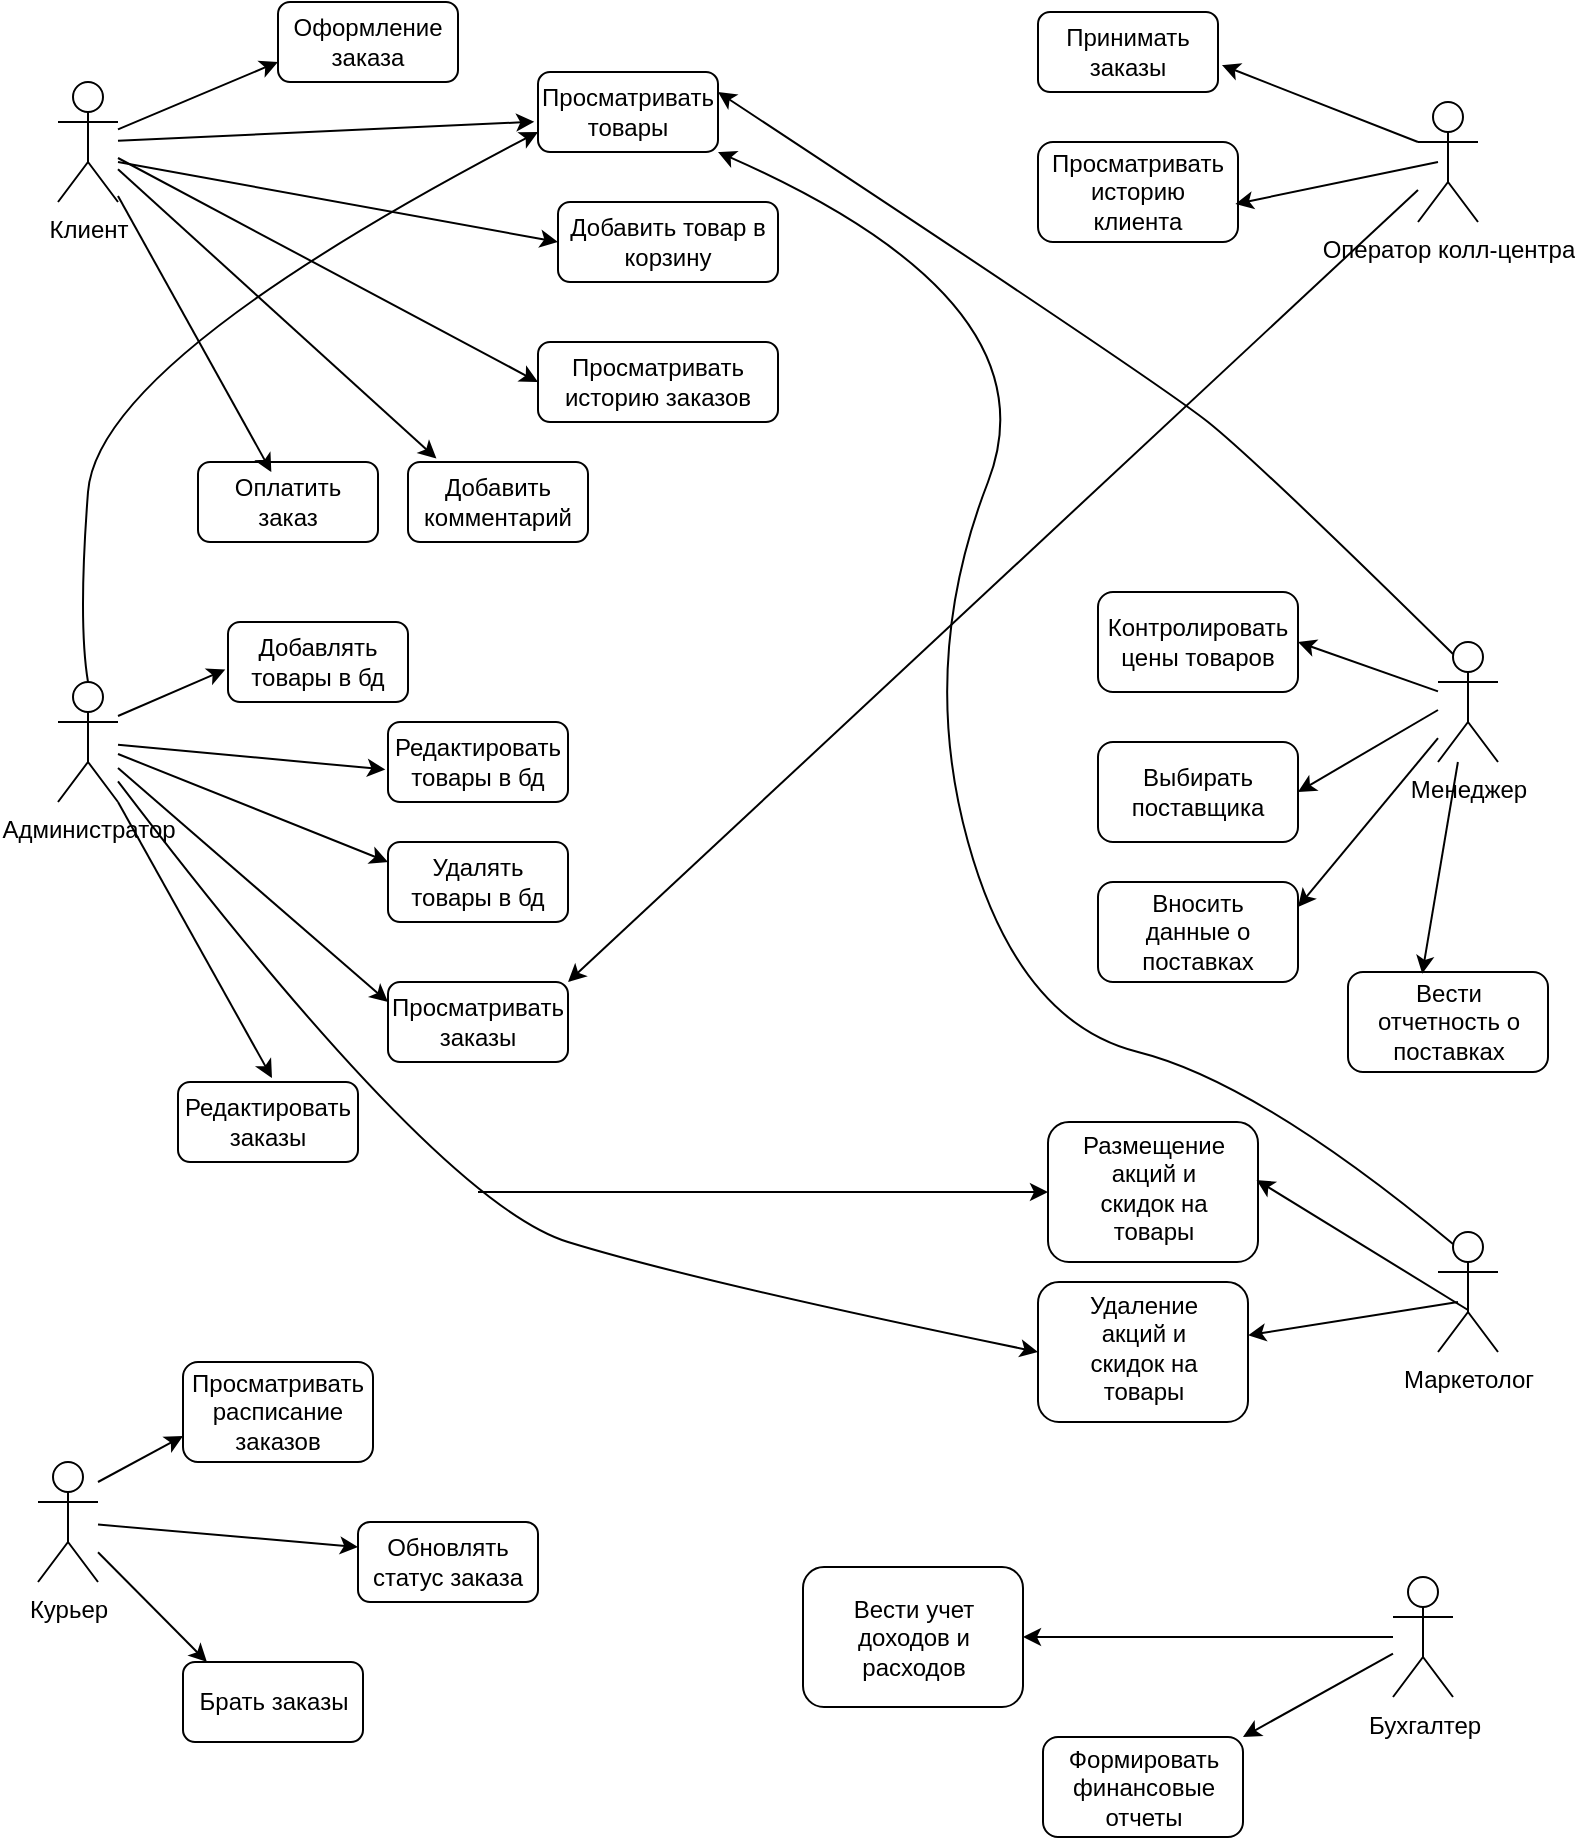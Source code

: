 <mxfile version="24.2.5" type="github">
  <diagram name="Страница — 1" id="0PVnzQx3ky1tQaYyZT1H">
    <mxGraphModel dx="1393" dy="766" grid="1" gridSize="10" guides="1" tooltips="1" connect="1" arrows="1" fold="1" page="1" pageScale="1" pageWidth="827" pageHeight="1169" math="0" shadow="0">
      <root>
        <mxCell id="0" />
        <mxCell id="1" parent="0" />
        <mxCell id="_8XfiZlyQRfRLCPI8ml1-1" value="Клиент" style="shape=umlActor;verticalLabelPosition=bottom;verticalAlign=top;html=1;outlineConnect=0;" parent="1" vertex="1">
          <mxGeometry x="50" y="50" width="30" height="60" as="geometry" />
        </mxCell>
        <mxCell id="_8XfiZlyQRfRLCPI8ml1-4" value="Курьер" style="shape=umlActor;verticalLabelPosition=bottom;verticalAlign=top;html=1;outlineConnect=0;" parent="1" vertex="1">
          <mxGeometry x="40" y="740" width="30" height="60" as="geometry" />
        </mxCell>
        <mxCell id="_8XfiZlyQRfRLCPI8ml1-5" value="Администратор" style="shape=umlActor;verticalLabelPosition=bottom;verticalAlign=top;html=1;outlineConnect=0;" parent="1" vertex="1">
          <mxGeometry x="50" y="350" width="30" height="60" as="geometry" />
        </mxCell>
        <mxCell id="_8XfiZlyQRfRLCPI8ml1-6" value="Оператор колл-центра" style="shape=umlActor;verticalLabelPosition=bottom;verticalAlign=top;html=1;outlineConnect=0;" parent="1" vertex="1">
          <mxGeometry x="730" y="60" width="30" height="60" as="geometry" />
        </mxCell>
        <mxCell id="_8XfiZlyQRfRLCPI8ml1-7" value="Менеджер" style="shape=umlActor;verticalLabelPosition=bottom;verticalAlign=top;html=1;outlineConnect=0;" parent="1" vertex="1">
          <mxGeometry x="740" y="330" width="30" height="60" as="geometry" />
        </mxCell>
        <mxCell id="_8XfiZlyQRfRLCPI8ml1-8" value="Маркетолог" style="shape=umlActor;verticalLabelPosition=bottom;verticalAlign=top;html=1;outlineConnect=0;" parent="1" vertex="1">
          <mxGeometry x="740" y="625" width="30" height="60" as="geometry" />
        </mxCell>
        <mxCell id="_8XfiZlyQRfRLCPI8ml1-9" value="Бухгалтер" style="shape=umlActor;verticalLabelPosition=bottom;verticalAlign=top;html=1;outlineConnect=0;" parent="1" vertex="1">
          <mxGeometry x="717.5" y="797.5" width="30" height="60" as="geometry" />
        </mxCell>
        <mxCell id="_8XfiZlyQRfRLCPI8ml1-10" value="" style="rounded=1;whiteSpace=wrap;html=1;" parent="1" vertex="1">
          <mxGeometry x="160" y="10" width="90" height="40" as="geometry" />
        </mxCell>
        <mxCell id="_8XfiZlyQRfRLCPI8ml1-11" value="Оформление заказа" style="text;html=1;align=center;verticalAlign=middle;whiteSpace=wrap;rounded=0;" parent="1" vertex="1">
          <mxGeometry x="175" y="15" width="60" height="30" as="geometry" />
        </mxCell>
        <mxCell id="_8XfiZlyQRfRLCPI8ml1-12" value="" style="rounded=1;whiteSpace=wrap;html=1;" parent="1" vertex="1">
          <mxGeometry x="290" y="45" width="90" height="40" as="geometry" />
        </mxCell>
        <mxCell id="_8XfiZlyQRfRLCPI8ml1-13" value="Просматривать товары" style="text;html=1;align=center;verticalAlign=middle;whiteSpace=wrap;rounded=0;" parent="1" vertex="1">
          <mxGeometry x="305" y="50" width="60" height="30" as="geometry" />
        </mxCell>
        <mxCell id="_8XfiZlyQRfRLCPI8ml1-14" value="" style="rounded=1;whiteSpace=wrap;html=1;" parent="1" vertex="1">
          <mxGeometry x="225" y="240" width="90" height="40" as="geometry" />
        </mxCell>
        <mxCell id="_8XfiZlyQRfRLCPI8ml1-15" value="Добавить комментарий" style="text;html=1;align=center;verticalAlign=middle;whiteSpace=wrap;rounded=0;" parent="1" vertex="1">
          <mxGeometry x="240" y="245" width="60" height="30" as="geometry" />
        </mxCell>
        <mxCell id="_8XfiZlyQRfRLCPI8ml1-16" value="" style="rounded=1;whiteSpace=wrap;html=1;" parent="1" vertex="1">
          <mxGeometry x="120" y="240" width="90" height="40" as="geometry" />
        </mxCell>
        <mxCell id="_8XfiZlyQRfRLCPI8ml1-17" value="Оплатить заказ" style="text;html=1;align=center;verticalAlign=middle;whiteSpace=wrap;rounded=0;" parent="1" vertex="1">
          <mxGeometry x="135" y="245" width="60" height="30" as="geometry" />
        </mxCell>
        <mxCell id="_8XfiZlyQRfRLCPI8ml1-18" value="Просматривать историю заказов" style="rounded=1;whiteSpace=wrap;html=1;" parent="1" vertex="1">
          <mxGeometry x="290" y="180" width="120" height="40" as="geometry" />
        </mxCell>
        <mxCell id="_8XfiZlyQRfRLCPI8ml1-20" value="" style="rounded=1;whiteSpace=wrap;html=1;" parent="1" vertex="1">
          <mxGeometry x="300" y="110" width="110" height="40" as="geometry" />
        </mxCell>
        <mxCell id="_8XfiZlyQRfRLCPI8ml1-21" value="Добавить товар в корзину" style="text;html=1;align=center;verticalAlign=middle;whiteSpace=wrap;rounded=0;" parent="1" vertex="1">
          <mxGeometry x="305" y="115" width="100" height="30" as="geometry" />
        </mxCell>
        <mxCell id="_8XfiZlyQRfRLCPI8ml1-22" value="" style="endArrow=classic;html=1;rounded=0;entryX=0;entryY=0.75;entryDx=0;entryDy=0;" parent="1" source="_8XfiZlyQRfRLCPI8ml1-1" target="_8XfiZlyQRfRLCPI8ml1-10" edge="1">
          <mxGeometry width="50" height="50" relative="1" as="geometry">
            <mxPoint x="190" y="210" as="sourcePoint" />
            <mxPoint x="240" y="160" as="targetPoint" />
          </mxGeometry>
        </mxCell>
        <mxCell id="_8XfiZlyQRfRLCPI8ml1-23" value="" style="endArrow=classic;html=1;rounded=0;entryX=-0.021;entryY=0.622;entryDx=0;entryDy=0;entryPerimeter=0;" parent="1" source="_8XfiZlyQRfRLCPI8ml1-1" target="_8XfiZlyQRfRLCPI8ml1-12" edge="1">
          <mxGeometry width="50" height="50" relative="1" as="geometry">
            <mxPoint x="90" y="84" as="sourcePoint" />
            <mxPoint x="170" y="50" as="targetPoint" />
          </mxGeometry>
        </mxCell>
        <mxCell id="_8XfiZlyQRfRLCPI8ml1-24" value="" style="endArrow=classic;html=1;rounded=0;entryX=0;entryY=0.5;entryDx=0;entryDy=0;" parent="1" target="_8XfiZlyQRfRLCPI8ml1-20" edge="1">
          <mxGeometry width="50" height="50" relative="1" as="geometry">
            <mxPoint x="80" y="90" as="sourcePoint" />
            <mxPoint x="180" y="60" as="targetPoint" />
          </mxGeometry>
        </mxCell>
        <mxCell id="_8XfiZlyQRfRLCPI8ml1-25" value="" style="endArrow=classic;html=1;rounded=0;entryX=0;entryY=0.5;entryDx=0;entryDy=0;" parent="1" source="_8XfiZlyQRfRLCPI8ml1-1" target="_8XfiZlyQRfRLCPI8ml1-18" edge="1">
          <mxGeometry width="50" height="50" relative="1" as="geometry">
            <mxPoint x="110" y="104" as="sourcePoint" />
            <mxPoint x="190" y="70" as="targetPoint" />
          </mxGeometry>
        </mxCell>
        <mxCell id="_8XfiZlyQRfRLCPI8ml1-26" value="" style="endArrow=classic;html=1;rounded=0;entryX=0.158;entryY=-0.044;entryDx=0;entryDy=0;entryPerimeter=0;" parent="1" source="_8XfiZlyQRfRLCPI8ml1-1" target="_8XfiZlyQRfRLCPI8ml1-14" edge="1">
          <mxGeometry width="50" height="50" relative="1" as="geometry">
            <mxPoint x="120" y="114" as="sourcePoint" />
            <mxPoint x="200" y="80" as="targetPoint" />
          </mxGeometry>
        </mxCell>
        <mxCell id="_8XfiZlyQRfRLCPI8ml1-27" value="" style="endArrow=classic;html=1;rounded=0;" parent="1" source="_8XfiZlyQRfRLCPI8ml1-1" target="_8XfiZlyQRfRLCPI8ml1-17" edge="1">
          <mxGeometry width="50" height="50" relative="1" as="geometry">
            <mxPoint x="130" y="124" as="sourcePoint" />
            <mxPoint x="210" y="90" as="targetPoint" />
          </mxGeometry>
        </mxCell>
        <mxCell id="_8XfiZlyQRfRLCPI8ml1-28" value="" style="rounded=1;whiteSpace=wrap;html=1;" parent="1" vertex="1">
          <mxGeometry x="135" y="320" width="90" height="40" as="geometry" />
        </mxCell>
        <mxCell id="_8XfiZlyQRfRLCPI8ml1-29" value="Добавлять товары в бд" style="text;html=1;align=center;verticalAlign=middle;whiteSpace=wrap;rounded=0;" parent="1" vertex="1">
          <mxGeometry x="140" y="325" width="80" height="30" as="geometry" />
        </mxCell>
        <mxCell id="_8XfiZlyQRfRLCPI8ml1-30" value="" style="rounded=1;whiteSpace=wrap;html=1;" parent="1" vertex="1">
          <mxGeometry x="215" y="370" width="90" height="40" as="geometry" />
        </mxCell>
        <mxCell id="_8XfiZlyQRfRLCPI8ml1-31" value="Редактировать товары в бд" style="text;html=1;align=center;verticalAlign=middle;whiteSpace=wrap;rounded=0;" parent="1" vertex="1">
          <mxGeometry x="225" y="375" width="70" height="30" as="geometry" />
        </mxCell>
        <mxCell id="_8XfiZlyQRfRLCPI8ml1-32" value="" style="rounded=1;whiteSpace=wrap;html=1;" parent="1" vertex="1">
          <mxGeometry x="215" y="430" width="90" height="40" as="geometry" />
        </mxCell>
        <mxCell id="_8XfiZlyQRfRLCPI8ml1-33" value="Удалять товары в бд" style="text;html=1;align=center;verticalAlign=middle;whiteSpace=wrap;rounded=0;" parent="1" vertex="1">
          <mxGeometry x="220" y="435" width="80" height="30" as="geometry" />
        </mxCell>
        <mxCell id="_8XfiZlyQRfRLCPI8ml1-34" value="" style="rounded=1;whiteSpace=wrap;html=1;" parent="1" vertex="1">
          <mxGeometry x="215" y="500" width="90" height="40" as="geometry" />
        </mxCell>
        <mxCell id="_8XfiZlyQRfRLCPI8ml1-35" value="Просматривать заказы" style="text;html=1;align=center;verticalAlign=middle;whiteSpace=wrap;rounded=0;" parent="1" vertex="1">
          <mxGeometry x="230" y="505" width="60" height="30" as="geometry" />
        </mxCell>
        <mxCell id="_8XfiZlyQRfRLCPI8ml1-36" value="" style="rounded=1;whiteSpace=wrap;html=1;" parent="1" vertex="1">
          <mxGeometry x="110" y="550" width="90" height="40" as="geometry" />
        </mxCell>
        <mxCell id="_8XfiZlyQRfRLCPI8ml1-38" value="Редактировать заказы" style="text;html=1;align=center;verticalAlign=middle;whiteSpace=wrap;rounded=0;" parent="1" vertex="1">
          <mxGeometry x="125" y="555" width="60" height="30" as="geometry" />
        </mxCell>
        <mxCell id="_8XfiZlyQRfRLCPI8ml1-39" value="" style="rounded=1;whiteSpace=wrap;html=1;" parent="1" vertex="1">
          <mxGeometry x="112.5" y="690" width="95" height="50" as="geometry" />
        </mxCell>
        <mxCell id="_8XfiZlyQRfRLCPI8ml1-40" value="Просматривать расписание заказов" style="text;html=1;align=center;verticalAlign=middle;whiteSpace=wrap;rounded=0;" parent="1" vertex="1">
          <mxGeometry x="130" y="700" width="60" height="30" as="geometry" />
        </mxCell>
        <mxCell id="_8XfiZlyQRfRLCPI8ml1-41" value="" style="rounded=1;whiteSpace=wrap;html=1;" parent="1" vertex="1">
          <mxGeometry x="200" y="770" width="90" height="40" as="geometry" />
        </mxCell>
        <mxCell id="_8XfiZlyQRfRLCPI8ml1-42" value="Обновлять статус заказа" style="text;html=1;align=center;verticalAlign=middle;whiteSpace=wrap;rounded=0;" parent="1" vertex="1">
          <mxGeometry x="200" y="775" width="90" height="30" as="geometry" />
        </mxCell>
        <mxCell id="_8XfiZlyQRfRLCPI8ml1-43" value="Брать заказы" style="rounded=1;whiteSpace=wrap;html=1;" parent="1" vertex="1">
          <mxGeometry x="112.5" y="840" width="90" height="40" as="geometry" />
        </mxCell>
        <mxCell id="_8XfiZlyQRfRLCPI8ml1-47" value="" style="endArrow=classic;html=1;rounded=0;" parent="1" edge="1">
          <mxGeometry width="50" height="50" relative="1" as="geometry">
            <mxPoint x="80" y="410" as="sourcePoint" />
            <mxPoint x="157" y="548" as="targetPoint" />
          </mxGeometry>
        </mxCell>
        <mxCell id="_8XfiZlyQRfRLCPI8ml1-48" value="" style="endArrow=classic;html=1;rounded=0;entryX=-0.015;entryY=0.594;entryDx=0;entryDy=0;entryPerimeter=0;" parent="1" target="_8XfiZlyQRfRLCPI8ml1-28" edge="1">
          <mxGeometry width="50" height="50" relative="1" as="geometry">
            <mxPoint x="80" y="367" as="sourcePoint" />
            <mxPoint x="157" y="505" as="targetPoint" />
          </mxGeometry>
        </mxCell>
        <mxCell id="_8XfiZlyQRfRLCPI8ml1-49" value="" style="endArrow=classic;html=1;rounded=0;entryX=-0.015;entryY=0.594;entryDx=0;entryDy=0;entryPerimeter=0;" parent="1" source="_8XfiZlyQRfRLCPI8ml1-5" target="_8XfiZlyQRfRLCPI8ml1-30" edge="1">
          <mxGeometry width="50" height="50" relative="1" as="geometry">
            <mxPoint x="90" y="377" as="sourcePoint" />
            <mxPoint x="144" y="354" as="targetPoint" />
          </mxGeometry>
        </mxCell>
        <mxCell id="_8XfiZlyQRfRLCPI8ml1-50" value="" style="endArrow=classic;html=1;rounded=0;entryX=0;entryY=0.25;entryDx=0;entryDy=0;" parent="1" source="_8XfiZlyQRfRLCPI8ml1-5" target="_8XfiZlyQRfRLCPI8ml1-32" edge="1">
          <mxGeometry width="50" height="50" relative="1" as="geometry">
            <mxPoint x="100" y="387" as="sourcePoint" />
            <mxPoint x="154" y="364" as="targetPoint" />
          </mxGeometry>
        </mxCell>
        <mxCell id="_8XfiZlyQRfRLCPI8ml1-51" value="" style="endArrow=classic;html=1;rounded=0;entryX=0;entryY=0.25;entryDx=0;entryDy=0;" parent="1" source="_8XfiZlyQRfRLCPI8ml1-5" target="_8XfiZlyQRfRLCPI8ml1-34" edge="1">
          <mxGeometry width="50" height="50" relative="1" as="geometry">
            <mxPoint x="110" y="397" as="sourcePoint" />
            <mxPoint x="164" y="374" as="targetPoint" />
          </mxGeometry>
        </mxCell>
        <mxCell id="_8XfiZlyQRfRLCPI8ml1-52" value="" style="endArrow=classic;html=1;rounded=0;entryX=-0.015;entryY=0.594;entryDx=0;entryDy=0;entryPerimeter=0;" parent="1" edge="1">
          <mxGeometry width="50" height="50" relative="1" as="geometry">
            <mxPoint x="70" y="750" as="sourcePoint" />
            <mxPoint x="112.5" y="727" as="targetPoint" />
          </mxGeometry>
        </mxCell>
        <mxCell id="_8XfiZlyQRfRLCPI8ml1-53" value="" style="endArrow=classic;html=1;rounded=0;entryX=0;entryY=0.25;entryDx=0;entryDy=0;" parent="1" source="_8XfiZlyQRfRLCPI8ml1-4" target="_8XfiZlyQRfRLCPI8ml1-42" edge="1">
          <mxGeometry width="50" height="50" relative="1" as="geometry">
            <mxPoint x="80" y="760" as="sourcePoint" />
            <mxPoint x="122.5" y="737" as="targetPoint" />
          </mxGeometry>
        </mxCell>
        <mxCell id="_8XfiZlyQRfRLCPI8ml1-54" value="" style="endArrow=classic;html=1;rounded=0;entryX=0.133;entryY=0;entryDx=0;entryDy=0;entryPerimeter=0;" parent="1" source="_8XfiZlyQRfRLCPI8ml1-4" target="_8XfiZlyQRfRLCPI8ml1-43" edge="1">
          <mxGeometry width="50" height="50" relative="1" as="geometry">
            <mxPoint x="90" y="770" as="sourcePoint" />
            <mxPoint x="132.5" y="747" as="targetPoint" />
          </mxGeometry>
        </mxCell>
        <mxCell id="_8XfiZlyQRfRLCPI8ml1-55" value="" style="rounded=1;whiteSpace=wrap;html=1;" parent="1" vertex="1">
          <mxGeometry x="540" y="15" width="90" height="40" as="geometry" />
        </mxCell>
        <mxCell id="_8XfiZlyQRfRLCPI8ml1-56" value="Принимать заказы" style="text;html=1;align=center;verticalAlign=middle;whiteSpace=wrap;rounded=0;" parent="1" vertex="1">
          <mxGeometry x="555" y="20" width="60" height="30" as="geometry" />
        </mxCell>
        <mxCell id="_8XfiZlyQRfRLCPI8ml1-59" value="" style="endArrow=classic;html=1;rounded=0;entryX=1;entryY=0;entryDx=0;entryDy=0;" parent="1" source="_8XfiZlyQRfRLCPI8ml1-6" target="_8XfiZlyQRfRLCPI8ml1-34" edge="1">
          <mxGeometry width="50" height="50" relative="1" as="geometry">
            <mxPoint x="500" y="260" as="sourcePoint" />
            <mxPoint x="550" y="210" as="targetPoint" />
          </mxGeometry>
        </mxCell>
        <mxCell id="_8XfiZlyQRfRLCPI8ml1-60" value="" style="rounded=1;whiteSpace=wrap;html=1;" parent="1" vertex="1">
          <mxGeometry x="540" y="80" width="100" height="50" as="geometry" />
        </mxCell>
        <mxCell id="_8XfiZlyQRfRLCPI8ml1-61" value="Просматривать историю клиента" style="text;html=1;align=center;verticalAlign=middle;whiteSpace=wrap;rounded=0;" parent="1" vertex="1">
          <mxGeometry x="560" y="90" width="60" height="30" as="geometry" />
        </mxCell>
        <mxCell id="_8XfiZlyQRfRLCPI8ml1-63" value="" style="endArrow=classic;html=1;rounded=0;entryX=1.022;entryY=0.664;entryDx=0;entryDy=0;entryPerimeter=0;exitX=0;exitY=0.333;exitDx=0;exitDy=0;exitPerimeter=0;" parent="1" source="_8XfiZlyQRfRLCPI8ml1-6" target="_8XfiZlyQRfRLCPI8ml1-55" edge="1">
          <mxGeometry width="50" height="50" relative="1" as="geometry">
            <mxPoint x="500" y="210" as="sourcePoint" />
            <mxPoint x="550" y="160" as="targetPoint" />
          </mxGeometry>
        </mxCell>
        <mxCell id="_8XfiZlyQRfRLCPI8ml1-64" value="" style="endArrow=classic;html=1;rounded=0;entryX=0.987;entryY=0.62;entryDx=0;entryDy=0;entryPerimeter=0;exitX=0;exitY=0.333;exitDx=0;exitDy=0;exitPerimeter=0;" parent="1" target="_8XfiZlyQRfRLCPI8ml1-60" edge="1">
          <mxGeometry width="50" height="50" relative="1" as="geometry">
            <mxPoint x="740" y="90" as="sourcePoint" />
            <mxPoint x="642" y="52" as="targetPoint" />
          </mxGeometry>
        </mxCell>
        <mxCell id="_8XfiZlyQRfRLCPI8ml1-65" value="Контролировать цены товаров" style="rounded=1;whiteSpace=wrap;html=1;" parent="1" vertex="1">
          <mxGeometry x="570" y="305" width="100" height="50" as="geometry" />
        </mxCell>
        <mxCell id="_8XfiZlyQRfRLCPI8ml1-67" value="" style="rounded=1;whiteSpace=wrap;html=1;" parent="1" vertex="1">
          <mxGeometry x="570" y="380" width="100" height="50" as="geometry" />
        </mxCell>
        <mxCell id="_8XfiZlyQRfRLCPI8ml1-68" value="Выбирать поставщика" style="text;html=1;align=center;verticalAlign=middle;whiteSpace=wrap;rounded=0;" parent="1" vertex="1">
          <mxGeometry x="590" y="390" width="60" height="30" as="geometry" />
        </mxCell>
        <mxCell id="_8XfiZlyQRfRLCPI8ml1-70" value="" style="rounded=1;whiteSpace=wrap;html=1;" parent="1" vertex="1">
          <mxGeometry x="570" y="450" width="100" height="50" as="geometry" />
        </mxCell>
        <mxCell id="_8XfiZlyQRfRLCPI8ml1-71" value="Вносить данные о поставках" style="text;html=1;align=center;verticalAlign=middle;whiteSpace=wrap;rounded=0;" parent="1" vertex="1">
          <mxGeometry x="590" y="460" width="60" height="30" as="geometry" />
        </mxCell>
        <mxCell id="_8XfiZlyQRfRLCPI8ml1-72" value="" style="rounded=1;whiteSpace=wrap;html=1;" parent="1" vertex="1">
          <mxGeometry x="695" y="495" width="100" height="50" as="geometry" />
        </mxCell>
        <mxCell id="_8XfiZlyQRfRLCPI8ml1-73" value="Вести отчетность о поставках" style="text;html=1;align=center;verticalAlign=middle;whiteSpace=wrap;rounded=0;" parent="1" vertex="1">
          <mxGeometry x="707.5" y="505" width="75" height="30" as="geometry" />
        </mxCell>
        <mxCell id="_8XfiZlyQRfRLCPI8ml1-74" value="" style="rounded=1;whiteSpace=wrap;html=1;" parent="1" vertex="1">
          <mxGeometry x="545" y="570" width="105" height="70" as="geometry" />
        </mxCell>
        <mxCell id="_8XfiZlyQRfRLCPI8ml1-75" value="Размещение акций и скидок на товары" style="text;html=1;align=center;verticalAlign=middle;whiteSpace=wrap;rounded=0;" parent="1" vertex="1">
          <mxGeometry x="567.5" y="590" width="60" height="25" as="geometry" />
        </mxCell>
        <mxCell id="_8XfiZlyQRfRLCPI8ml1-79" value="" style="rounded=1;whiteSpace=wrap;html=1;" parent="1" vertex="1">
          <mxGeometry x="422.5" y="792.5" width="110" height="70" as="geometry" />
        </mxCell>
        <mxCell id="_8XfiZlyQRfRLCPI8ml1-80" value="Вести учет доходов и расходов" style="text;html=1;align=center;verticalAlign=middle;whiteSpace=wrap;rounded=0;" parent="1" vertex="1">
          <mxGeometry x="437.5" y="812.5" width="80" height="30" as="geometry" />
        </mxCell>
        <mxCell id="_8XfiZlyQRfRLCPI8ml1-82" value="" style="rounded=1;whiteSpace=wrap;html=1;" parent="1" vertex="1">
          <mxGeometry x="542.5" y="877.5" width="100" height="50" as="geometry" />
        </mxCell>
        <mxCell id="_8XfiZlyQRfRLCPI8ml1-83" value="Формировать финансовые отчеты" style="text;html=1;align=center;verticalAlign=middle;whiteSpace=wrap;rounded=0;" parent="1" vertex="1">
          <mxGeometry x="562.5" y="887.5" width="60" height="30" as="geometry" />
        </mxCell>
        <mxCell id="_8XfiZlyQRfRLCPI8ml1-84" value="" style="endArrow=classic;html=1;rounded=0;entryX=1;entryY=0.5;entryDx=0;entryDy=0;" parent="1" source="_8XfiZlyQRfRLCPI8ml1-7" target="_8XfiZlyQRfRLCPI8ml1-65" edge="1">
          <mxGeometry width="50" height="50" relative="1" as="geometry">
            <mxPoint x="430" y="380" as="sourcePoint" />
            <mxPoint x="480" y="330" as="targetPoint" />
          </mxGeometry>
        </mxCell>
        <mxCell id="_8XfiZlyQRfRLCPI8ml1-85" value="" style="endArrow=classic;html=1;rounded=0;entryX=1;entryY=0.5;entryDx=0;entryDy=0;" parent="1" target="_8XfiZlyQRfRLCPI8ml1-67" edge="1">
          <mxGeometry width="50" height="50" relative="1" as="geometry">
            <mxPoint x="740" y="364" as="sourcePoint" />
            <mxPoint x="680" y="340" as="targetPoint" />
          </mxGeometry>
        </mxCell>
        <mxCell id="_8XfiZlyQRfRLCPI8ml1-86" value="" style="endArrow=classic;html=1;rounded=0;entryX=1;entryY=0.25;entryDx=0;entryDy=0;" parent="1" source="_8XfiZlyQRfRLCPI8ml1-7" target="_8XfiZlyQRfRLCPI8ml1-70" edge="1">
          <mxGeometry width="50" height="50" relative="1" as="geometry">
            <mxPoint x="750" y="374" as="sourcePoint" />
            <mxPoint x="690" y="350" as="targetPoint" />
          </mxGeometry>
        </mxCell>
        <mxCell id="_8XfiZlyQRfRLCPI8ml1-87" value="" style="endArrow=classic;html=1;rounded=0;entryX=0.371;entryY=0.017;entryDx=0;entryDy=0;entryPerimeter=0;" parent="1" source="_8XfiZlyQRfRLCPI8ml1-7" target="_8XfiZlyQRfRLCPI8ml1-72" edge="1">
          <mxGeometry width="50" height="50" relative="1" as="geometry">
            <mxPoint x="760" y="384" as="sourcePoint" />
            <mxPoint x="700" y="360" as="targetPoint" />
          </mxGeometry>
        </mxCell>
        <mxCell id="_8XfiZlyQRfRLCPI8ml1-88" value="" style="endArrow=classic;html=1;rounded=0;entryX=0.993;entryY=0.414;entryDx=0;entryDy=0;entryPerimeter=0;" parent="1" target="_8XfiZlyQRfRLCPI8ml1-74" edge="1">
          <mxGeometry width="50" height="50" relative="1" as="geometry">
            <mxPoint x="755" y="664" as="sourcePoint" />
            <mxPoint x="695" y="640" as="targetPoint" />
          </mxGeometry>
        </mxCell>
        <mxCell id="_8XfiZlyQRfRLCPI8ml1-91" value="" style="endArrow=classic;html=1;rounded=0;entryX=1;entryY=0.5;entryDx=0;entryDy=0;" parent="1" source="_8XfiZlyQRfRLCPI8ml1-9" target="_8XfiZlyQRfRLCPI8ml1-79" edge="1">
          <mxGeometry width="50" height="50" relative="1" as="geometry">
            <mxPoint x="737.5" y="817.5" as="sourcePoint" />
            <mxPoint x="672.5" y="776.5" as="targetPoint" />
          </mxGeometry>
        </mxCell>
        <mxCell id="_8XfiZlyQRfRLCPI8ml1-92" value="" style="endArrow=classic;html=1;rounded=0;entryX=1;entryY=0;entryDx=0;entryDy=0;" parent="1" source="_8XfiZlyQRfRLCPI8ml1-9" target="_8XfiZlyQRfRLCPI8ml1-82" edge="1">
          <mxGeometry width="50" height="50" relative="1" as="geometry">
            <mxPoint x="747.5" y="827.5" as="sourcePoint" />
            <mxPoint x="682.5" y="786.5" as="targetPoint" />
          </mxGeometry>
        </mxCell>
        <mxCell id="_8XfiZlyQRfRLCPI8ml1-93" value="" style="rounded=1;whiteSpace=wrap;html=1;" parent="1" vertex="1">
          <mxGeometry x="540" y="650" width="105" height="70" as="geometry" />
        </mxCell>
        <mxCell id="_8XfiZlyQRfRLCPI8ml1-94" value="Удаление акций и скидок на товары" style="text;html=1;align=center;verticalAlign=middle;whiteSpace=wrap;rounded=0;" parent="1" vertex="1">
          <mxGeometry x="562.5" y="670" width="60" height="25" as="geometry" />
        </mxCell>
        <mxCell id="_8XfiZlyQRfRLCPI8ml1-95" value="" style="endArrow=classic;html=1;rounded=0;" parent="1" target="_8XfiZlyQRfRLCPI8ml1-93" edge="1">
          <mxGeometry width="50" height="50" relative="1" as="geometry">
            <mxPoint x="750" y="660" as="sourcePoint" />
            <mxPoint x="659" y="609" as="targetPoint" />
          </mxGeometry>
        </mxCell>
        <mxCell id="_8XfiZlyQRfRLCPI8ml1-96" value="" style="curved=1;endArrow=classic;html=1;rounded=0;exitX=0.25;exitY=0.1;exitDx=0;exitDy=0;exitPerimeter=0;entryX=1;entryY=1;entryDx=0;entryDy=0;" parent="1" source="_8XfiZlyQRfRLCPI8ml1-8" target="_8XfiZlyQRfRLCPI8ml1-12" edge="1">
          <mxGeometry width="50" height="50" relative="1" as="geometry">
            <mxPoint x="360" y="340" as="sourcePoint" />
            <mxPoint x="410" y="290" as="targetPoint" />
            <Array as="points">
              <mxPoint x="650" y="550" />
              <mxPoint x="530" y="520" />
              <mxPoint x="480" y="340" />
              <mxPoint x="550" y="160" />
            </Array>
          </mxGeometry>
        </mxCell>
        <mxCell id="_8XfiZlyQRfRLCPI8ml1-97" value="" style="curved=1;endArrow=classic;html=1;rounded=0;exitX=0.25;exitY=0.1;exitDx=0;exitDy=0;exitPerimeter=0;entryX=1;entryY=0.25;entryDx=0;entryDy=0;" parent="1" source="_8XfiZlyQRfRLCPI8ml1-7" target="_8XfiZlyQRfRLCPI8ml1-12" edge="1">
          <mxGeometry width="50" height="50" relative="1" as="geometry">
            <mxPoint x="360" y="340" as="sourcePoint" />
            <mxPoint x="410" y="290" as="targetPoint" />
            <Array as="points">
              <mxPoint x="650" y="240" />
              <mxPoint x="600" y="200" />
            </Array>
          </mxGeometry>
        </mxCell>
        <mxCell id="_8XfiZlyQRfRLCPI8ml1-98" value="" style="curved=1;endArrow=classic;html=1;rounded=0;exitX=0.5;exitY=0;exitDx=0;exitDy=0;exitPerimeter=0;entryX=0;entryY=0.75;entryDx=0;entryDy=0;" parent="1" source="_8XfiZlyQRfRLCPI8ml1-5" target="_8XfiZlyQRfRLCPI8ml1-12" edge="1">
          <mxGeometry width="50" height="50" relative="1" as="geometry">
            <mxPoint x="50" y="340" as="sourcePoint" />
            <mxPoint x="100" y="290" as="targetPoint" />
            <Array as="points">
              <mxPoint x="60" y="320" />
              <mxPoint x="70" y="190" />
            </Array>
          </mxGeometry>
        </mxCell>
        <mxCell id="V76-Cfyr1M5vn4Hm2suG-1" value="" style="curved=1;endArrow=classic;html=1;rounded=0;entryX=0;entryY=0.5;entryDx=0;entryDy=0;" parent="1" source="_8XfiZlyQRfRLCPI8ml1-5" target="_8XfiZlyQRfRLCPI8ml1-93" edge="1">
          <mxGeometry width="50" height="50" relative="1" as="geometry">
            <mxPoint x="390" y="520" as="sourcePoint" />
            <mxPoint x="440" y="470" as="targetPoint" />
            <Array as="points">
              <mxPoint x="240" y="610" />
              <mxPoint x="370" y="650" />
            </Array>
          </mxGeometry>
        </mxCell>
        <mxCell id="V76-Cfyr1M5vn4Hm2suG-2" value="" style="endArrow=classic;html=1;rounded=0;entryX=0;entryY=0.5;entryDx=0;entryDy=0;" parent="1" target="_8XfiZlyQRfRLCPI8ml1-74" edge="1">
          <mxGeometry width="50" height="50" relative="1" as="geometry">
            <mxPoint x="260" y="605" as="sourcePoint" />
            <mxPoint x="440" y="470" as="targetPoint" />
          </mxGeometry>
        </mxCell>
      </root>
    </mxGraphModel>
  </diagram>
</mxfile>
